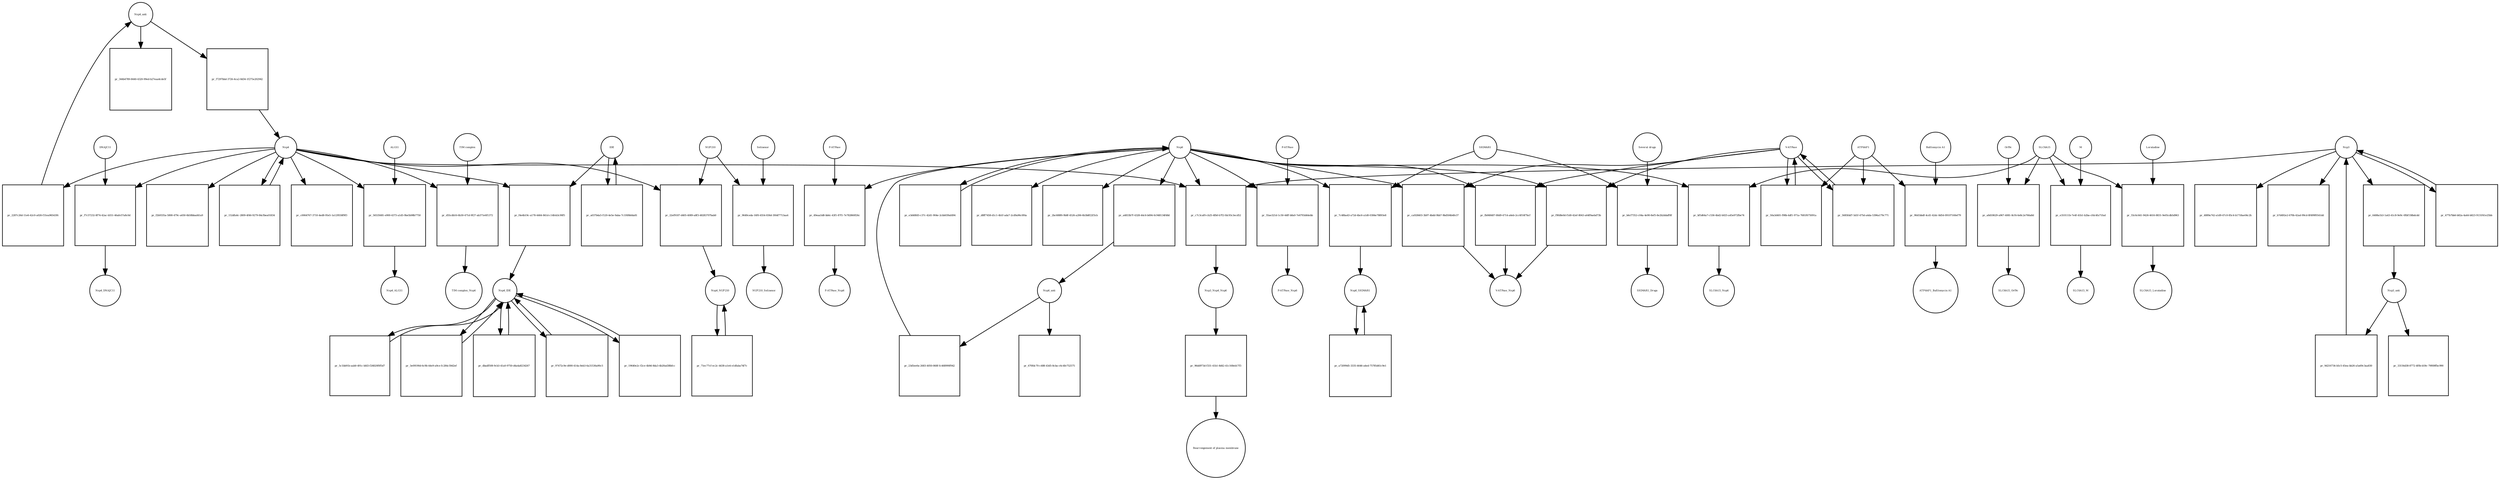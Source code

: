 strict digraph  {
Nsp4_anti [annotation="", bipartite=0, cls="nucleic acid feature", fontsize=4, label=Nsp4_anti, shape=circle];
"pr_f7297bbd-3726-4ca2-8d34-1f275e202942" [annotation="", bipartite=1, cls=process, fontsize=4, label="pr_f7297bbd-3726-4ca2-8d34-1f275e202942", shape=square];
Nsp4 [annotation="", bipartite=0, cls=macromolecule, fontsize=4, label=Nsp4, shape=circle];
"pr_152dfa6c-2809-4f46-9279-84cfbea01834" [annotation="", bipartite=1, cls=process, fontsize=4, label="pr_152dfa6c-2809-4f46-9279-84cfbea01834", shape=square];
"pr_c0064767-3710-4ed8-95e5-1a129558f9f3" [annotation="", bipartite=1, cls=process, fontsize=4, label="pr_c0064767-3710-4ed8-95e5-1a129558f9f3", shape=square];
"pr_f2b9335a-5800-479c-a650-6b58bbad41a9" [annotation="", bipartite=1, cls=process, fontsize=4, label="pr_f2b9335a-5800-479c-a650-6b58bbad41a9", shape=square];
"pr_f4e4b19c-a178-4464-841d-c14feb3c90f5" [annotation="", bipartite=1, cls=process, fontsize=4, label="pr_f4e4b19c-a178-4464-841d-c14feb3c90f5", shape=square];
IDE [annotation="", bipartite=0, cls=macromolecule, fontsize=4, label=IDE, shape=circle];
Nsp4_IDE [annotation="", bipartite=0, cls=complex, fontsize=4, label=Nsp4_IDE, shape=circle];
"pr_19640e2c-f2ce-4b9d-8da3-4b20ad38bfcc" [annotation="", bipartite=1, cls=process, fontsize=4, label="pr_19640e2c-f2ce-4b9d-8da3-4b20ad38bfcc", shape=square];
"pr_5c1bb91b-aab0-491c-bfd3-f26820f0f5d7" [annotation="", bipartite=1, cls=process, fontsize=4, label="pr_5c1bb91b-aab0-491c-bfd3-f26820f0f5d7", shape=square];
"pr_22ef9187-d405-4089-a8f3-48283707bab0" [annotation="", bipartite=1, cls=process, fontsize=4, label="pr_22ef9187-d405-4089-a8f3-48283707bab0", shape=square];
NUP210 [annotation="", bipartite=0, cls=macromolecule, fontsize=4, label=NUP210, shape=circle];
Nsp4_NUP210 [annotation="", bipartite=0, cls=complex, fontsize=4, label=Nsp4_NUP210, shape=circle];
"pr_3e09190d-6c9b-44e9-a9ce-fc284c59d2ef" [annotation="", bipartite=1, cls=process, fontsize=4, label="pr_3e09190d-6c9b-44e9-a9ce-fc284c59d2ef", shape=square];
"pr_dbadf508-9cb3-41a0-9750-d4a4a8234267" [annotation="", bipartite=1, cls=process, fontsize=4, label="pr_dbadf508-9cb3-41a0-9750-d4a4a8234267", shape=square];
"pr_97472c9e-d000-414a-8eb3-6a31536a90c5" [annotation="", bipartite=1, cls=process, fontsize=4, label="pr_97472c9e-d000-414a-8eb3-6a31536a90c5", shape=square];
"pr_f7c57232-8f74-42ac-b551-46afe57a8c0d" [annotation="", bipartite=1, cls=process, fontsize=4, label="pr_f7c57232-8f74-42ac-b551-46afe57a8c0d", shape=square];
DNAJC11 [annotation="", bipartite=0, cls=macromolecule, fontsize=4, label=DNAJC11, shape=circle];
Nsp4_DNAJC11 [annotation="", bipartite=0, cls=complex, fontsize=4, label=Nsp4_DNAJC11, shape=circle];
"pr_71ec77cf-ec2c-4438-a1e4-e1dfaba74f7c" [annotation="", bipartite=1, cls=process, fontsize=4, label="pr_71ec77cf-ec2c-4438-a1e4-e1dfaba74f7c", shape=square];
"pr_56535681-e900-4373-a1d5-9be5b98b7750" [annotation="", bipartite=1, cls=process, fontsize=4, label="pr_56535681-e900-4373-a1d5-9be5b98b7750", shape=square];
ALG11 [annotation="", bipartite=0, cls=macromolecule, fontsize=4, label=ALG11, shape=circle];
Nsp4_ALG11 [annotation="", bipartite=0, cls=complex, fontsize=4, label=Nsp4_ALG11, shape=circle];
"pr_2287c26d-11e6-42c0-a026-f31ea96543f4" [annotation="", bipartite=1, cls=process, fontsize=4, label="pr_2287c26d-11e6-42c0-a026-f31ea96543f4", shape=square];
"pr_344b4789-8440-4320-99ed-b27eaa4cde5f" [annotation="", bipartite=1, cls=process, fontsize=4, label="pr_344b4789-8440-4320-99ed-b27eaa4cde5f", shape=square];
Nsp6_anti [annotation="", bipartite=0, cls="nucleic acid feature", fontsize=4, label=Nsp6_anti, shape=circle];
"pr_23d5ee0a-2683-4050-868f-fc468990f942" [annotation="", bipartite=1, cls=process, fontsize=4, label="pr_23d5ee0a-2683-4050-868f-fc468990f942", shape=square];
Nsp6 [annotation="", bipartite=0, cls=macromolecule, fontsize=4, label=Nsp6, shape=circle];
"pr_e3d48fd5-c37c-42d1-904e-2cbb039afd94" [annotation="", bipartite=1, cls=process, fontsize=4, label="pr_e3d48fd5-c37c-42d1-904e-2cbb039afd94", shape=square];
"pr_d8ff7458-d1c1-4b1f-ada7-2cd9a96c0f4a" [annotation="", bipartite=1, cls=process, fontsize=4, label="pr_d8ff7458-d1c1-4b1f-ada7-2cd9a96c0f4a", shape=square];
"pr_2bc688f6-9b8f-4526-a206-6b3b8f22f3cb" [annotation="", bipartite=1, cls=process, fontsize=4, label="pr_2bc688f6-9b8f-4526-a206-6b3b8f22f3cb", shape=square];
"pr_49eaa5d8-bb6c-43f1-87f1-7e782860f26c" [annotation="", bipartite=1, cls=process, fontsize=4, label="pr_49eaa5d8-bb6c-43f1-87f1-7e782860f26c", shape=square];
"F-ATPase" [annotation="", bipartite=0, cls=complex, fontsize=4, label="F-ATPase", shape=circle];
"F-ATPase_Nsp6" [annotation="", bipartite=0, cls=complex, fontsize=4, label="F-ATPase_Nsp6", shape=circle];
"pr_55ae321d-1c50-44ff-b8a0-7e6793d44ebb" [annotation="", bipartite=1, cls=process, fontsize=4, label="pr_55ae321d-1c50-44ff-b8a0-7e6793d44ebb", shape=square];
"P-ATPase" [annotation="", bipartite=0, cls=complex, fontsize=4, label="P-ATPase", shape=circle];
"P-ATPase_Nsp6" [annotation="", bipartite=0, cls=complex, fontsize=4, label="P-ATPase_Nsp6", shape=circle];
"pr_7c48ba43-a72d-4bc6-a1d0-0384e78893e8" [annotation="", bipartite=1, cls=process, fontsize=4, label="pr_7c48ba43-a72d-4bc6-a1d0-0384e78893e8", shape=square];
SIGMAR1 [annotation="", bipartite=0, cls=macromolecule, fontsize=4, label=SIGMAR1, shape=circle];
Nsp6_SIGMAR1 [annotation="", bipartite=0, cls=complex, fontsize=4, label=Nsp6_SIGMAR1, shape=circle];
"pr_a72099d5-3335-4646-a4ed-75785d61c9e1" [annotation="", bipartite=1, cls=process, fontsize=4, label="pr_a72099d5-3335-4646-a4ed-75785d61c9e1", shape=square];
"pr_ca928403-3b97-4bdd-9bb7-9bd504b4fe37" [annotation="", bipartite=1, cls=process, fontsize=4, label="pr_ca928403-3b97-4bdd-9bb7-9bd504b4fe37", shape=square];
"V-ATPase" [annotation="", bipartite=0, cls=complex, fontsize=4, label="V-ATPase", shape=circle];
"V-ATPase_Nsp6" [annotation="", bipartite=0, cls=complex, fontsize=4, label="V-ATPase_Nsp6", shape=circle];
"pr_fb068487-80d9-4714-a6eb-2cc6f16f7bcf" [annotation="", bipartite=1, cls=process, fontsize=4, label="pr_fb068487-80d9-4714-a6eb-2cc6f16f7bcf", shape=square];
"pr_f9fd8e0d-f1d0-42ef-8043-a64f9aebd73b" [annotation="", bipartite=1, cls=process, fontsize=4, label="pr_f9fd8e0d-f1d0-42ef-8043-a64f9aebd73b", shape=square];
"pr_a4833b7f-4328-44c6-b694-0c948134f48d" [annotation="", bipartite=1, cls=process, fontsize=4, label="pr_a4833b7f-4328-44c6-b694-0c948134f48d", shape=square];
"pr_670fdc70-c488-43d5-8cba-c6c4fe752575" [annotation="", bipartite=1, cls=process, fontsize=4, label="pr_670fdc70-c488-43d5-8cba-c6c4fe752575", shape=square];
"pr_d55cdb16-6b30-471d-9f27-ab371e6f1372" [annotation="", bipartite=1, cls=process, fontsize=4, label="pr_d55cdb16-6b30-471d-9f27-ab371e6f1372", shape=square];
"TIM complex" [annotation="", bipartite=0, cls=complex, fontsize=4, label="TIM complex", shape=circle];
"TIM complex_Nsp4" [annotation="", bipartite=0, cls=complex, fontsize=4, label="TIM complex_Nsp4", shape=circle];
"pr_a037b4a5-f120-4e5e-9aba-7c1f49b0da81" [annotation="", bipartite=1, cls=process, fontsize=4, label="pr_a037b4a5-f120-4e5e-9aba-7c1f49b0da81", shape=square];
Nsp3_anti [annotation="", bipartite=0, cls="nucleic acid feature", fontsize=4, label=Nsp3_anti, shape=circle];
"pr_9d216734-b5c5-45ea-bb26-a5a69c3aa830" [annotation="", bipartite=1, cls=process, fontsize=4, label="pr_9d216734-b5c5-45ea-bb26-a5a69c3aa830", shape=square];
Nsp3 [annotation="", bipartite=0, cls=macromolecule, fontsize=4, label=Nsp3, shape=circle];
"pr_6488a1b3-1a43-41c8-9e9c-0fbf158bdcdd" [annotation="", bipartite=1, cls=process, fontsize=4, label="pr_6488a1b3-1a43-41c8-9e9c-0fbf158bdcdd", shape=square];
"pr_477b7bb6-b82a-4a44-b823-9131f41e25bb" [annotation="", bipartite=1, cls=process, fontsize=4, label="pr_477b7bb6-b82a-4a44-b823-9131f41e25bb", shape=square];
"pr_33156d38-8772-4f0b-b59c-79f69ffbc990" [annotation="", bipartite=1, cls=process, fontsize=4, label="pr_33156d38-8772-4f0b-b59c-79f69ffbc990", shape=square];
"pr_4889a742-a1d9-47c0-85c4-b1718ae04c2b" [annotation="", bipartite=1, cls=process, fontsize=4, label="pr_4889a742-a1d9-47c0-85c4-b1718ae04c2b", shape=square];
"pr_b7d492e2-670b-42ad-99cd-8f499f0541dd" [annotation="", bipartite=1, cls=process, fontsize=4, label="pr_b7d492e2-670b-42ad-99cd-8f499f0541dd", shape=square];
"pr_c7c3caf0-cb25-4fb0-b7f2-fdc93c3ecd52" [annotation="", bipartite=1, cls=process, fontsize=4, label="pr_c7c3caf0-cb25-4fb0-b7f2-fdc93c3ecd52", shape=square];
Nsp3_Nsp4_Nsp6 [annotation="", bipartite=0, cls=complex, fontsize=4, label=Nsp3_Nsp4_Nsp6, shape=circle];
"pr_96dd973d-f331-41b1-8d42-41c168eb17f3" [annotation="", bipartite=1, cls=process, fontsize=4, label="pr_96dd973d-f331-41b1-8d42-41c168eb17f3", shape=square];
"Rearrengement of plasma membrane" [annotation="", bipartite=0, cls=phenotype, fontsize=4, label="Rearrengement of plasma membrane", shape=circle];
"pr_9649ceda-16f0-4554-836d-3f44f7713aa4" [annotation="", bipartite=1, cls=process, fontsize=4, label="pr_9649ceda-16f0-4554-836d-3f44f7713aa4", shape=square];
Selinexor [annotation="", bipartite=0, cls="simple chemical", fontsize=4, label=Selinexor, shape=circle];
NUP210_Selinexor [annotation="", bipartite=0, cls=complex, fontsize=4, label=NUP210_Selinexor, shape=circle];
"pr_bf5d64a7-c536-4bd2-b025-a45e972fbe74" [annotation="", bipartite=1, cls=process, fontsize=4, label="pr_bf5d64a7-c536-4bd2-b025-a45e972fbe74", shape=square];
SLC6A15 [annotation="", bipartite=0, cls=macromolecule, fontsize=4, label=SLC6A15, shape=circle];
SLC6A15_Nsp6 [annotation="", bipartite=0, cls=complex, fontsize=4, label=SLC6A15_Nsp6, shape=circle];
"pr_a8d18629-a967-4081-8cf4-6e8c2e766a8d" [annotation="", bipartite=1, cls=process, fontsize=4, label="pr_a8d18629-a967-4081-8cf4-6e8c2e766a8d", shape=square];
Orf9c [annotation="", bipartite=0, cls=macromolecule, fontsize=4, label=Orf9c, shape=circle];
SLC6A15_Orf9c [annotation="", bipartite=0, cls=complex, fontsize=4, label=SLC6A15_Orf9c, shape=circle];
"pr_e310111b-7e4f-41b1-b2ba-cfdc4fa71fad" [annotation="", bipartite=1, cls=process, fontsize=4, label="pr_e310111b-7e4f-41b1-b2ba-cfdc4fa71fad", shape=square];
M [annotation="", bipartite=0, cls=macromolecule, fontsize=4, label=M, shape=circle];
SLC6A15_M [annotation="", bipartite=0, cls=complex, fontsize=4, label=SLC6A15_M, shape=circle];
"pr_55c6c641-9426-4616-8831-9e05cdb5d963" [annotation="", bipartite=1, cls=process, fontsize=4, label="pr_55c6c641-9426-4616-8831-9e05cdb5d963", shape=square];
Loratadine [annotation="", bipartite=0, cls="simple chemical", fontsize=4, label=Loratadine, shape=circle];
SLC6A15_Loratadine [annotation="", bipartite=0, cls=complex, fontsize=4, label=SLC6A15_Loratadine, shape=circle];
ATP6AP1 [annotation="", bipartite=0, cls=macromolecule, fontsize=4, label=ATP6AP1, shape=circle];
"pr_50a3d401-f98b-4df1-971a-7681f675091a" [annotation="", bipartite=1, cls=process, fontsize=4, label="pr_50a3d401-f98b-4df1-971a-7681f675091a", shape=square];
"pr_90d1bbdf-4cd1-42dc-8d54-09107160ef79" [annotation="", bipartite=1, cls=process, fontsize=4, label="pr_90d1bbdf-4cd1-42dc-8d54-09107160ef79", shape=square];
"Bafilomycin A1" [annotation="", bipartite=0, cls="simple chemical", fontsize=4, label="Bafilomycin A1", shape=circle];
"ATP6AP1_Bafilomycin A1" [annotation="", bipartite=0, cls=complex, fontsize=4, label="ATP6AP1_Bafilomycin A1", shape=circle];
"pr_5685fdd7-5d1f-475d-a4da-5396a179c771" [annotation="", bipartite=1, cls=process, fontsize=4, label="pr_5685fdd7-5d1f-475d-a4da-5396a179c771", shape=square];
"Several drugs" [annotation="", bipartite=0, cls="simple chemical", fontsize=4, label="Several drugs", shape=circle];
"pr_b6cf7352-c04a-4e90-8ef5-8e2b2ddaff8f" [annotation="", bipartite=1, cls=process, fontsize=4, label="pr_b6cf7352-c04a-4e90-8ef5-8e2b2ddaff8f", shape=square];
SIGMAR1_Drugs [annotation="", bipartite=0, cls=complex, fontsize=4, label=SIGMAR1_Drugs, shape=circle];
Nsp4_anti -> "pr_f7297bbd-3726-4ca2-8d34-1f275e202942"  [annotation="", interaction_type=consumption];
Nsp4_anti -> "pr_344b4789-8440-4320-99ed-b27eaa4cde5f"  [annotation="", interaction_type=consumption];
"pr_f7297bbd-3726-4ca2-8d34-1f275e202942" -> Nsp4  [annotation="", interaction_type=production];
Nsp4 -> "pr_152dfa6c-2809-4f46-9279-84cfbea01834"  [annotation="", interaction_type=consumption];
Nsp4 -> "pr_c0064767-3710-4ed8-95e5-1a129558f9f3"  [annotation="", interaction_type=consumption];
Nsp4 -> "pr_f2b9335a-5800-479c-a650-6b58bbad41a9"  [annotation="", interaction_type=consumption];
Nsp4 -> "pr_f4e4b19c-a178-4464-841d-c14feb3c90f5"  [annotation="", interaction_type=consumption];
Nsp4 -> "pr_22ef9187-d405-4089-a8f3-48283707bab0"  [annotation="", interaction_type=consumption];
Nsp4 -> "pr_f7c57232-8f74-42ac-b551-46afe57a8c0d"  [annotation="", interaction_type=consumption];
Nsp4 -> "pr_56535681-e900-4373-a1d5-9be5b98b7750"  [annotation="", interaction_type=consumption];
Nsp4 -> "pr_2287c26d-11e6-42c0-a026-f31ea96543f4"  [annotation="", interaction_type=consumption];
Nsp4 -> "pr_d55cdb16-6b30-471d-9f27-ab371e6f1372"  [annotation="", interaction_type=consumption];
Nsp4 -> "pr_c7c3caf0-cb25-4fb0-b7f2-fdc93c3ecd52"  [annotation="", interaction_type=consumption];
"pr_152dfa6c-2809-4f46-9279-84cfbea01834" -> Nsp4  [annotation="", interaction_type=production];
"pr_f4e4b19c-a178-4464-841d-c14feb3c90f5" -> Nsp4_IDE  [annotation="", interaction_type=production];
IDE -> "pr_f4e4b19c-a178-4464-841d-c14feb3c90f5"  [annotation="", interaction_type=consumption];
IDE -> "pr_a037b4a5-f120-4e5e-9aba-7c1f49b0da81"  [annotation="", interaction_type=consumption];
Nsp4_IDE -> "pr_19640e2c-f2ce-4b9d-8da3-4b20ad38bfcc"  [annotation="", interaction_type=consumption];
Nsp4_IDE -> "pr_5c1bb91b-aab0-491c-bfd3-f26820f0f5d7"  [annotation="", interaction_type=consumption];
Nsp4_IDE -> "pr_3e09190d-6c9b-44e9-a9ce-fc284c59d2ef"  [annotation="", interaction_type=consumption];
Nsp4_IDE -> "pr_dbadf508-9cb3-41a0-9750-d4a4a8234267"  [annotation="", interaction_type=consumption];
Nsp4_IDE -> "pr_97472c9e-d000-414a-8eb3-6a31536a90c5"  [annotation="", interaction_type=consumption];
"pr_19640e2c-f2ce-4b9d-8da3-4b20ad38bfcc" -> Nsp4_IDE  [annotation="", interaction_type=production];
"pr_5c1bb91b-aab0-491c-bfd3-f26820f0f5d7" -> Nsp4_IDE  [annotation="", interaction_type=production];
"pr_22ef9187-d405-4089-a8f3-48283707bab0" -> Nsp4_NUP210  [annotation="", interaction_type=production];
NUP210 -> "pr_22ef9187-d405-4089-a8f3-48283707bab0"  [annotation="", interaction_type=consumption];
NUP210 -> "pr_9649ceda-16f0-4554-836d-3f44f7713aa4"  [annotation="", interaction_type=consumption];
Nsp4_NUP210 -> "pr_71ec77cf-ec2c-4438-a1e4-e1dfaba74f7c"  [annotation="", interaction_type=consumption];
"pr_3e09190d-6c9b-44e9-a9ce-fc284c59d2ef" -> Nsp4_IDE  [annotation="", interaction_type=production];
"pr_dbadf508-9cb3-41a0-9750-d4a4a8234267" -> Nsp4_IDE  [annotation="", interaction_type=production];
"pr_97472c9e-d000-414a-8eb3-6a31536a90c5" -> Nsp4_IDE  [annotation="", interaction_type=production];
"pr_f7c57232-8f74-42ac-b551-46afe57a8c0d" -> Nsp4_DNAJC11  [annotation="", interaction_type=production];
DNAJC11 -> "pr_f7c57232-8f74-42ac-b551-46afe57a8c0d"  [annotation="", interaction_type=consumption];
"pr_71ec77cf-ec2c-4438-a1e4-e1dfaba74f7c" -> Nsp4_NUP210  [annotation="", interaction_type=production];
"pr_56535681-e900-4373-a1d5-9be5b98b7750" -> Nsp4_ALG11  [annotation="", interaction_type=production];
ALG11 -> "pr_56535681-e900-4373-a1d5-9be5b98b7750"  [annotation="", interaction_type=consumption];
"pr_2287c26d-11e6-42c0-a026-f31ea96543f4" -> Nsp4_anti  [annotation="", interaction_type=production];
Nsp6_anti -> "pr_23d5ee0a-2683-4050-868f-fc468990f942"  [annotation="", interaction_type=consumption];
Nsp6_anti -> "pr_670fdc70-c488-43d5-8cba-c6c4fe752575"  [annotation="", interaction_type=consumption];
"pr_23d5ee0a-2683-4050-868f-fc468990f942" -> Nsp6  [annotation="", interaction_type=production];
Nsp6 -> "pr_e3d48fd5-c37c-42d1-904e-2cbb039afd94"  [annotation="", interaction_type=consumption];
Nsp6 -> "pr_d8ff7458-d1c1-4b1f-ada7-2cd9a96c0f4a"  [annotation="", interaction_type=consumption];
Nsp6 -> "pr_2bc688f6-9b8f-4526-a206-6b3b8f22f3cb"  [annotation="", interaction_type=consumption];
Nsp6 -> "pr_49eaa5d8-bb6c-43f1-87f1-7e782860f26c"  [annotation="", interaction_type=consumption];
Nsp6 -> "pr_55ae321d-1c50-44ff-b8a0-7e6793d44ebb"  [annotation="", interaction_type=consumption];
Nsp6 -> "pr_7c48ba43-a72d-4bc6-a1d0-0384e78893e8"  [annotation="", interaction_type=consumption];
Nsp6 -> "pr_ca928403-3b97-4bdd-9bb7-9bd504b4fe37"  [annotation="", interaction_type=consumption];
Nsp6 -> "pr_fb068487-80d9-4714-a6eb-2cc6f16f7bcf"  [annotation="", interaction_type=consumption];
Nsp6 -> "pr_f9fd8e0d-f1d0-42ef-8043-a64f9aebd73b"  [annotation="", interaction_type=consumption];
Nsp6 -> "pr_a4833b7f-4328-44c6-b694-0c948134f48d"  [annotation="", interaction_type=consumption];
Nsp6 -> "pr_c7c3caf0-cb25-4fb0-b7f2-fdc93c3ecd52"  [annotation="", interaction_type=consumption];
Nsp6 -> "pr_bf5d64a7-c536-4bd2-b025-a45e972fbe74"  [annotation="", interaction_type=consumption];
"pr_e3d48fd5-c37c-42d1-904e-2cbb039afd94" -> Nsp6  [annotation="", interaction_type=production];
"pr_49eaa5d8-bb6c-43f1-87f1-7e782860f26c" -> "F-ATPase_Nsp6"  [annotation="", interaction_type=production];
"F-ATPase" -> "pr_49eaa5d8-bb6c-43f1-87f1-7e782860f26c"  [annotation="", interaction_type=consumption];
"pr_55ae321d-1c50-44ff-b8a0-7e6793d44ebb" -> "P-ATPase_Nsp6"  [annotation="", interaction_type=production];
"P-ATPase" -> "pr_55ae321d-1c50-44ff-b8a0-7e6793d44ebb"  [annotation="", interaction_type=consumption];
"pr_7c48ba43-a72d-4bc6-a1d0-0384e78893e8" -> Nsp6_SIGMAR1  [annotation="", interaction_type=production];
SIGMAR1 -> "pr_7c48ba43-a72d-4bc6-a1d0-0384e78893e8"  [annotation="", interaction_type=consumption];
SIGMAR1 -> "pr_b6cf7352-c04a-4e90-8ef5-8e2b2ddaff8f"  [annotation="", interaction_type=consumption];
Nsp6_SIGMAR1 -> "pr_a72099d5-3335-4646-a4ed-75785d61c9e1"  [annotation="", interaction_type=consumption];
"pr_a72099d5-3335-4646-a4ed-75785d61c9e1" -> Nsp6_SIGMAR1  [annotation="", interaction_type=production];
"pr_ca928403-3b97-4bdd-9bb7-9bd504b4fe37" -> "V-ATPase_Nsp6"  [annotation="", interaction_type=production];
"V-ATPase" -> "pr_ca928403-3b97-4bdd-9bb7-9bd504b4fe37"  [annotation="", interaction_type=consumption];
"V-ATPase" -> "pr_fb068487-80d9-4714-a6eb-2cc6f16f7bcf"  [annotation="", interaction_type=consumption];
"V-ATPase" -> "pr_f9fd8e0d-f1d0-42ef-8043-a64f9aebd73b"  [annotation="", interaction_type=consumption];
"V-ATPase" -> "pr_50a3d401-f98b-4df1-971a-7681f675091a"  [annotation="", interaction_type=consumption];
"V-ATPase" -> "pr_5685fdd7-5d1f-475d-a4da-5396a179c771"  [annotation="", interaction_type=consumption];
"pr_fb068487-80d9-4714-a6eb-2cc6f16f7bcf" -> "V-ATPase_Nsp6"  [annotation="", interaction_type=production];
"pr_f9fd8e0d-f1d0-42ef-8043-a64f9aebd73b" -> "V-ATPase_Nsp6"  [annotation="", interaction_type=production];
"pr_a4833b7f-4328-44c6-b694-0c948134f48d" -> Nsp6_anti  [annotation="", interaction_type=production];
"pr_d55cdb16-6b30-471d-9f27-ab371e6f1372" -> "TIM complex_Nsp4"  [annotation="", interaction_type=production];
"TIM complex" -> "pr_d55cdb16-6b30-471d-9f27-ab371e6f1372"  [annotation="", interaction_type=consumption];
"pr_a037b4a5-f120-4e5e-9aba-7c1f49b0da81" -> IDE  [annotation="", interaction_type=production];
Nsp3_anti -> "pr_9d216734-b5c5-45ea-bb26-a5a69c3aa830"  [annotation="", interaction_type=consumption];
Nsp3_anti -> "pr_33156d38-8772-4f0b-b59c-79f69ffbc990"  [annotation="", interaction_type=consumption];
"pr_9d216734-b5c5-45ea-bb26-a5a69c3aa830" -> Nsp3  [annotation="", interaction_type=production];
Nsp3 -> "pr_6488a1b3-1a43-41c8-9e9c-0fbf158bdcdd"  [annotation="", interaction_type=consumption];
Nsp3 -> "pr_477b7bb6-b82a-4a44-b823-9131f41e25bb"  [annotation="", interaction_type=consumption];
Nsp3 -> "pr_4889a742-a1d9-47c0-85c4-b1718ae04c2b"  [annotation="", interaction_type=consumption];
Nsp3 -> "pr_b7d492e2-670b-42ad-99cd-8f499f0541dd"  [annotation="", interaction_type=consumption];
Nsp3 -> "pr_c7c3caf0-cb25-4fb0-b7f2-fdc93c3ecd52"  [annotation="", interaction_type=consumption];
"pr_6488a1b3-1a43-41c8-9e9c-0fbf158bdcdd" -> Nsp3_anti  [annotation="", interaction_type=production];
"pr_477b7bb6-b82a-4a44-b823-9131f41e25bb" -> Nsp3  [annotation="", interaction_type=production];
"pr_c7c3caf0-cb25-4fb0-b7f2-fdc93c3ecd52" -> Nsp3_Nsp4_Nsp6  [annotation="", interaction_type=production];
Nsp3_Nsp4_Nsp6 -> "pr_96dd973d-f331-41b1-8d42-41c168eb17f3"  [annotation="", interaction_type=consumption];
"pr_96dd973d-f331-41b1-8d42-41c168eb17f3" -> "Rearrengement of plasma membrane"  [annotation="", interaction_type=production];
"pr_9649ceda-16f0-4554-836d-3f44f7713aa4" -> NUP210_Selinexor  [annotation="", interaction_type=production];
Selinexor -> "pr_9649ceda-16f0-4554-836d-3f44f7713aa4"  [annotation="", interaction_type=consumption];
"pr_bf5d64a7-c536-4bd2-b025-a45e972fbe74" -> SLC6A15_Nsp6  [annotation="", interaction_type=production];
SLC6A15 -> "pr_bf5d64a7-c536-4bd2-b025-a45e972fbe74"  [annotation="", interaction_type=consumption];
SLC6A15 -> "pr_a8d18629-a967-4081-8cf4-6e8c2e766a8d"  [annotation="", interaction_type=consumption];
SLC6A15 -> "pr_e310111b-7e4f-41b1-b2ba-cfdc4fa71fad"  [annotation="", interaction_type=consumption];
SLC6A15 -> "pr_55c6c641-9426-4616-8831-9e05cdb5d963"  [annotation="", interaction_type=consumption];
"pr_a8d18629-a967-4081-8cf4-6e8c2e766a8d" -> SLC6A15_Orf9c  [annotation="", interaction_type=production];
Orf9c -> "pr_a8d18629-a967-4081-8cf4-6e8c2e766a8d"  [annotation="", interaction_type=consumption];
"pr_e310111b-7e4f-41b1-b2ba-cfdc4fa71fad" -> SLC6A15_M  [annotation="", interaction_type=production];
M -> "pr_e310111b-7e4f-41b1-b2ba-cfdc4fa71fad"  [annotation="", interaction_type=consumption];
"pr_55c6c641-9426-4616-8831-9e05cdb5d963" -> SLC6A15_Loratadine  [annotation="", interaction_type=production];
Loratadine -> "pr_55c6c641-9426-4616-8831-9e05cdb5d963"  [annotation="", interaction_type=consumption];
ATP6AP1 -> "pr_50a3d401-f98b-4df1-971a-7681f675091a"  [annotation="", interaction_type=consumption];
ATP6AP1 -> "pr_90d1bbdf-4cd1-42dc-8d54-09107160ef79"  [annotation="", interaction_type=consumption];
ATP6AP1 -> "pr_5685fdd7-5d1f-475d-a4da-5396a179c771"  [annotation="", interaction_type=consumption];
"pr_50a3d401-f98b-4df1-971a-7681f675091a" -> "V-ATPase"  [annotation="", interaction_type=production];
"pr_90d1bbdf-4cd1-42dc-8d54-09107160ef79" -> "ATP6AP1_Bafilomycin A1"  [annotation="", interaction_type=production];
"Bafilomycin A1" -> "pr_90d1bbdf-4cd1-42dc-8d54-09107160ef79"  [annotation="", interaction_type=consumption];
"pr_5685fdd7-5d1f-475d-a4da-5396a179c771" -> "V-ATPase"  [annotation="", interaction_type=production];
"Several drugs" -> "pr_b6cf7352-c04a-4e90-8ef5-8e2b2ddaff8f"  [annotation="", interaction_type=consumption];
"pr_b6cf7352-c04a-4e90-8ef5-8e2b2ddaff8f" -> SIGMAR1_Drugs  [annotation="", interaction_type=production];
}
